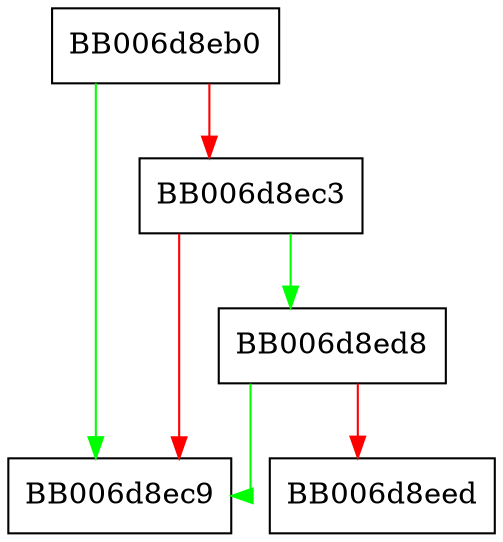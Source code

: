 digraph rsa_load {
  node [shape="box"];
  graph [splines=ortho];
  BB006d8eb0 -> BB006d8ec9 [color="green"];
  BB006d8eb0 -> BB006d8ec3 [color="red"];
  BB006d8ec3 -> BB006d8ed8 [color="green"];
  BB006d8ec3 -> BB006d8ec9 [color="red"];
  BB006d8ed8 -> BB006d8ec9 [color="green"];
  BB006d8ed8 -> BB006d8eed [color="red"];
}